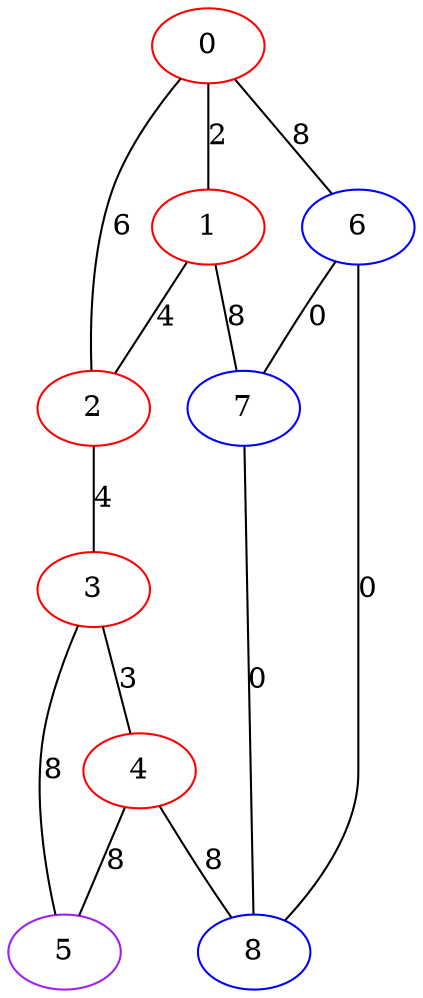 graph "" {
0 [color=red, weight=1];
1 [color=red, weight=1];
2 [color=red, weight=1];
3 [color=red, weight=1];
4 [color=red, weight=1];
5 [color=purple, weight=4];
6 [color=blue, weight=3];
7 [color=blue, weight=3];
8 [color=blue, weight=3];
0 -- 1  [key=0, label=2];
0 -- 2  [key=0, label=6];
0 -- 6  [key=0, label=8];
1 -- 2  [key=0, label=4];
1 -- 7  [key=0, label=8];
2 -- 3  [key=0, label=4];
3 -- 4  [key=0, label=3];
3 -- 5  [key=0, label=8];
4 -- 8  [key=0, label=8];
4 -- 5  [key=0, label=8];
6 -- 8  [key=0, label=0];
6 -- 7  [key=0, label=0];
7 -- 8  [key=0, label=0];
}
